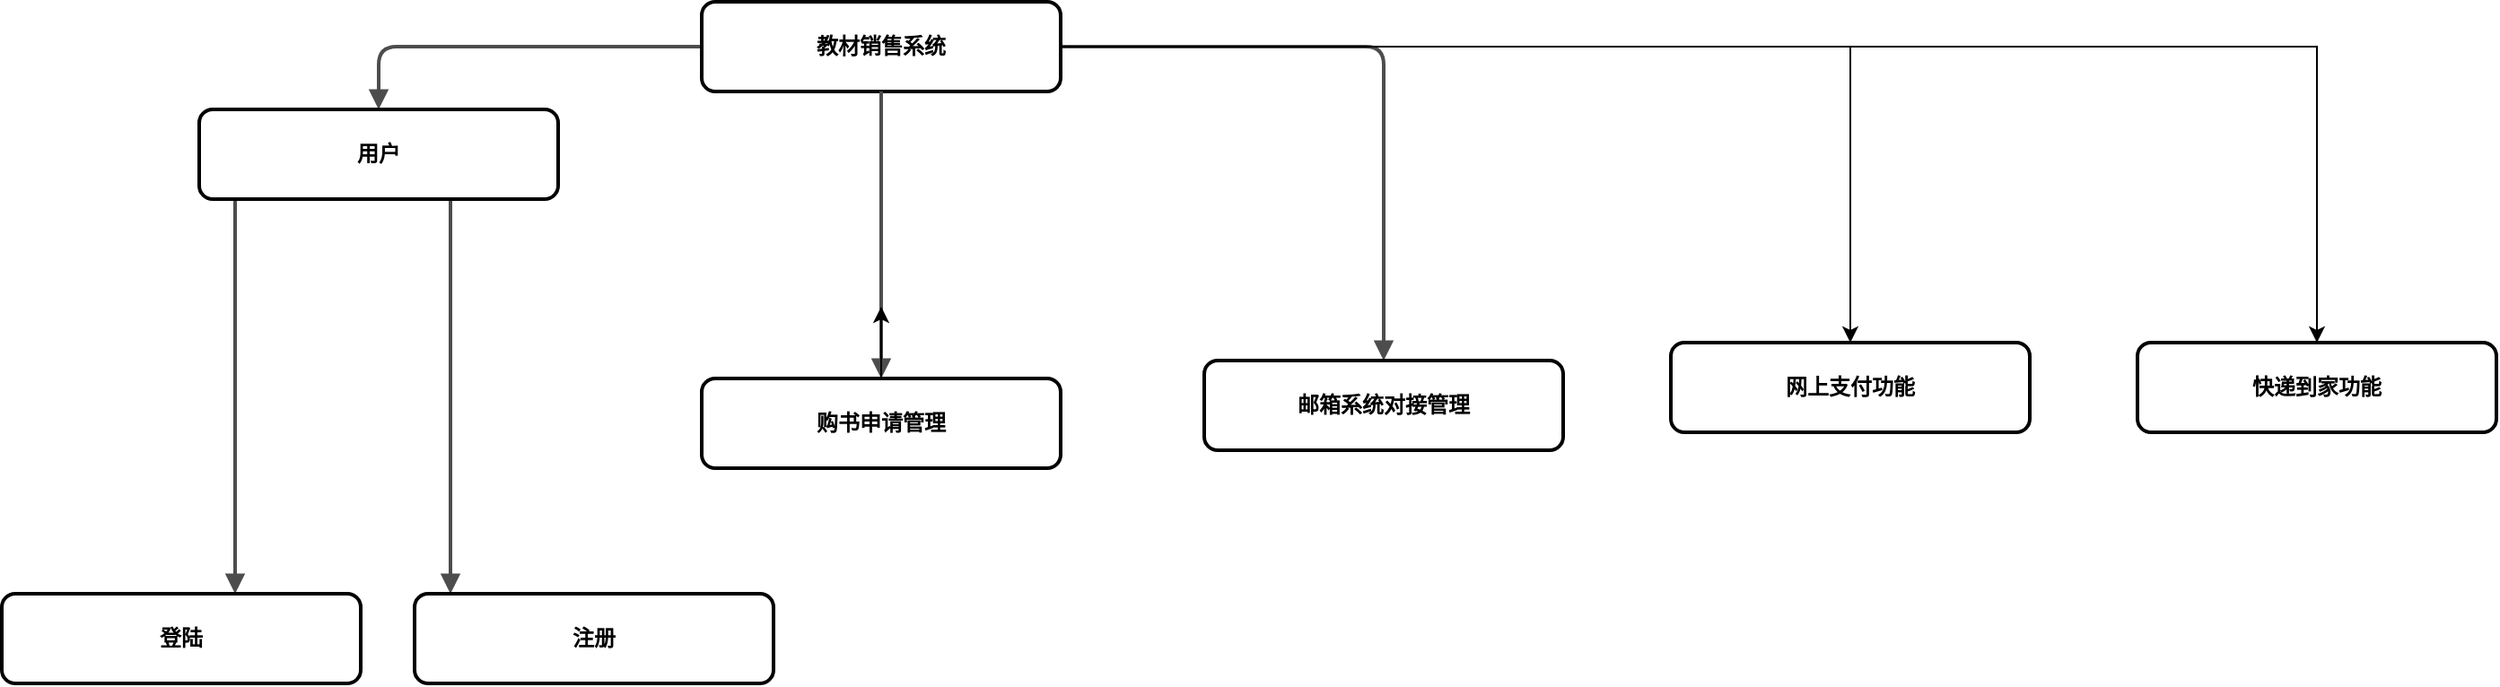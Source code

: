 <mxfile version="22.1.17" type="github">
  <diagram name="第 1 页" id="hNd8IGxKqOMO5UHQAU7P">
    <mxGraphModel dx="1518" dy="624" grid="1" gridSize="10" guides="1" tooltips="1" connect="1" arrows="1" fold="1" page="1" pageScale="1" pageWidth="827" pageHeight="1169" math="0" shadow="0">
      <root>
        <mxCell id="0" />
        <mxCell id="1" parent="0" />
        <mxCell id="7RYqgwOQuKAIuGyDavR--1" value="" style="edgeStyle=orthogonalEdgeStyle;rounded=1;html=1;labelBackgroundColor=none;endArrow=block;endFill=1;strokeColor=#4D4D4D;strokeWidth=2;fontFamily=Verdana;fontSize=12;fontStyle=1" parent="1" source="7RYqgwOQuKAIuGyDavR--10" target="7RYqgwOQuKAIuGyDavR--6" edge="1">
          <mxGeometry relative="1" as="geometry" />
        </mxCell>
        <mxCell id="7RYqgwOQuKAIuGyDavR--2" value="" style="edgeStyle=orthogonalEdgeStyle;rounded=1;html=1;labelBackgroundColor=none;endArrow=block;endFill=1;strokeColor=#4D4D4D;strokeWidth=2;fontFamily=Verdana;fontSize=12;fontStyle=1;entryX=0.5;entryY=0;entryDx=0;entryDy=0;" parent="1" source="7RYqgwOQuKAIuGyDavR--10" target="7RYqgwOQuKAIuGyDavR--14" edge="1">
          <mxGeometry relative="1" as="geometry">
            <mxPoint x="1347" y="210" as="targetPoint" />
          </mxGeometry>
        </mxCell>
        <mxCell id="7RYqgwOQuKAIuGyDavR--3" value="" style="edgeStyle=elbowEdgeStyle;rounded=1;html=1;labelBackgroundColor=none;endArrow=block;endFill=1;strokeColor=#4D4D4D;strokeWidth=2;fontFamily=Verdana;fontSize=12;fontStyle=1" parent="1" source="7RYqgwOQuKAIuGyDavR--6" target="7RYqgwOQuKAIuGyDavR--7" edge="1">
          <mxGeometry relative="1" as="geometry">
            <Array as="points">
              <mxPoint x="640" y="280" />
            </Array>
          </mxGeometry>
        </mxCell>
        <mxCell id="7RYqgwOQuKAIuGyDavR--4" value="" style="edgeStyle=orthogonalEdgeStyle;rounded=1;html=1;labelBackgroundColor=none;endArrow=block;endFill=1;strokeColor=#4D4D4D;strokeWidth=2;fontFamily=Verdana;fontSize=12;fontStyle=1;" parent="1" source="7RYqgwOQuKAIuGyDavR--6" target="7RYqgwOQuKAIuGyDavR--5" edge="1">
          <mxGeometry relative="1" as="geometry">
            <mxPoint x="470" y="380" as="targetPoint" />
            <Array as="points">
              <mxPoint x="520" y="350" />
              <mxPoint x="520" y="350" />
            </Array>
          </mxGeometry>
        </mxCell>
        <mxCell id="7RYqgwOQuKAIuGyDavR--5" value="登陆" style="whiteSpace=wrap;html=1;rounded=1;shadow=0;comic=0;strokeWidth=2;fontFamily=Verdana;align=center;fontSize=12;fontStyle=1" parent="1" vertex="1">
          <mxGeometry x="390" y="400" width="200" height="50" as="geometry" />
        </mxCell>
        <mxCell id="7RYqgwOQuKAIuGyDavR--6" value="用户" style="whiteSpace=wrap;html=1;rounded=1;shadow=0;comic=0;strokeWidth=2;fontFamily=Verdana;align=center;fontSize=12;fontStyle=1" parent="1" vertex="1">
          <mxGeometry x="500" y="130" width="200" height="50" as="geometry" />
        </mxCell>
        <mxCell id="7RYqgwOQuKAIuGyDavR--7" value="注册" style="whiteSpace=wrap;html=1;rounded=1;shadow=0;comic=0;strokeWidth=2;fontFamily=Verdana;align=center;fontSize=12;fontStyle=1" parent="1" vertex="1">
          <mxGeometry x="620" y="400" width="200" height="50" as="geometry" />
        </mxCell>
        <mxCell id="7RYqgwOQuKAIuGyDavR--8" style="edgeStyle=orthogonalEdgeStyle;rounded=0;orthogonalLoop=1;jettySize=auto;html=1;entryX=0.5;entryY=0;entryDx=0;entryDy=0;" parent="1" source="7RYqgwOQuKAIuGyDavR--10" target="7RYqgwOQuKAIuGyDavR--15" edge="1">
          <mxGeometry relative="1" as="geometry" />
        </mxCell>
        <mxCell id="7RYqgwOQuKAIuGyDavR--9" style="edgeStyle=orthogonalEdgeStyle;rounded=0;orthogonalLoop=1;jettySize=auto;html=1;entryX=0.5;entryY=0;entryDx=0;entryDy=0;" parent="1" source="7RYqgwOQuKAIuGyDavR--10" target="7RYqgwOQuKAIuGyDavR--16" edge="1">
          <mxGeometry relative="1" as="geometry" />
        </mxCell>
        <mxCell id="7RYqgwOQuKAIuGyDavR--10" value="教材销售系统" style="whiteSpace=wrap;html=1;rounded=1;shadow=0;comic=0;strokeWidth=2;fontFamily=Verdana;align=center;fontSize=12;fontStyle=1" parent="1" vertex="1">
          <mxGeometry x="780" y="70" width="200" height="50" as="geometry" />
        </mxCell>
        <mxCell id="7RYqgwOQuKAIuGyDavR--11" value="" style="edgeStyle=orthogonalEdgeStyle;rounded=1;html=1;labelBackgroundColor=none;endArrow=block;endFill=1;strokeColor=#4D4D4D;strokeWidth=2;fontFamily=Verdana;fontSize=12;fontStyle=1" parent="1" source="7RYqgwOQuKAIuGyDavR--10" target="7RYqgwOQuKAIuGyDavR--13" edge="1">
          <mxGeometry relative="1" as="geometry">
            <mxPoint x="980" y="95" as="sourcePoint" />
            <mxPoint x="920" y="340.077" as="targetPoint" />
            <Array as="points">
              <mxPoint x="880" y="240" />
              <mxPoint x="880" y="240" />
            </Array>
          </mxGeometry>
        </mxCell>
        <mxCell id="7RYqgwOQuKAIuGyDavR--12" style="edgeStyle=orthogonalEdgeStyle;rounded=0;orthogonalLoop=1;jettySize=auto;html=1;" parent="1" source="7RYqgwOQuKAIuGyDavR--13" edge="1">
          <mxGeometry relative="1" as="geometry">
            <mxPoint x="880" y="240" as="targetPoint" />
          </mxGeometry>
        </mxCell>
        <mxCell id="7RYqgwOQuKAIuGyDavR--13" value="购书申请管理" style="whiteSpace=wrap;html=1;rounded=1;shadow=0;comic=0;strokeWidth=2;fontFamily=Verdana;align=center;fontSize=12;fontStyle=1;direction=east;" parent="1" vertex="1">
          <mxGeometry x="780" y="280" width="200" height="50" as="geometry" />
        </mxCell>
        <mxCell id="7RYqgwOQuKAIuGyDavR--14" value="邮箱系统对接管理" style="whiteSpace=wrap;html=1;rounded=1;shadow=0;comic=0;strokeWidth=2;fontFamily=Verdana;align=center;fontSize=12;fontStyle=1;direction=east;" parent="1" vertex="1">
          <mxGeometry x="1060" y="270" width="200" height="50" as="geometry" />
        </mxCell>
        <mxCell id="7RYqgwOQuKAIuGyDavR--15" value="网上支付功能" style="whiteSpace=wrap;html=1;rounded=1;shadow=0;comic=0;strokeWidth=2;fontFamily=Verdana;align=center;fontSize=12;fontStyle=1;direction=east;" parent="1" vertex="1">
          <mxGeometry x="1320" y="260" width="200" height="50" as="geometry" />
        </mxCell>
        <mxCell id="7RYqgwOQuKAIuGyDavR--16" value="快递到家功能" style="whiteSpace=wrap;html=1;rounded=1;shadow=0;comic=0;strokeWidth=2;fontFamily=Verdana;align=center;fontSize=12;fontStyle=1;direction=east;" parent="1" vertex="1">
          <mxGeometry x="1580" y="260" width="200" height="50" as="geometry" />
        </mxCell>
      </root>
    </mxGraphModel>
  </diagram>
</mxfile>

